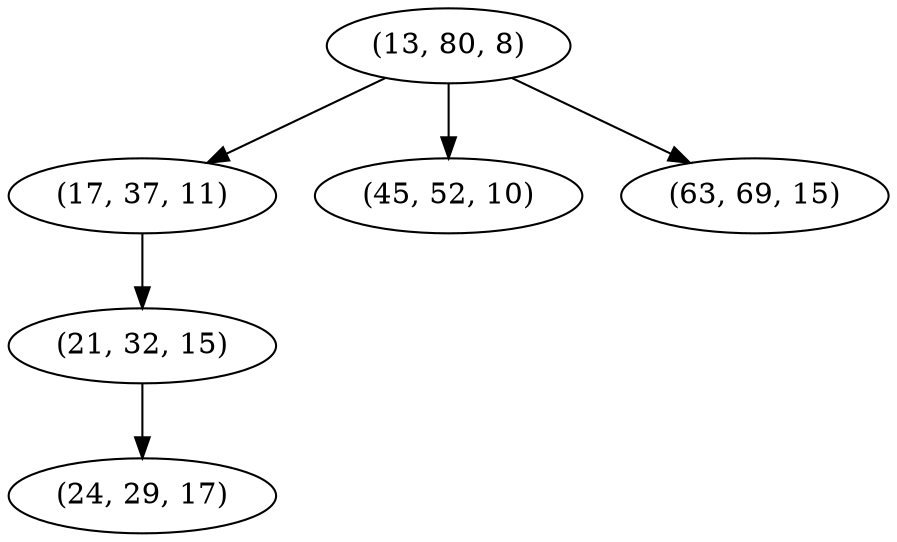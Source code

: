digraph tree {
    "(13, 80, 8)";
    "(17, 37, 11)";
    "(21, 32, 15)";
    "(24, 29, 17)";
    "(45, 52, 10)";
    "(63, 69, 15)";
    "(13, 80, 8)" -> "(17, 37, 11)";
    "(13, 80, 8)" -> "(45, 52, 10)";
    "(13, 80, 8)" -> "(63, 69, 15)";
    "(17, 37, 11)" -> "(21, 32, 15)";
    "(21, 32, 15)" -> "(24, 29, 17)";
}
